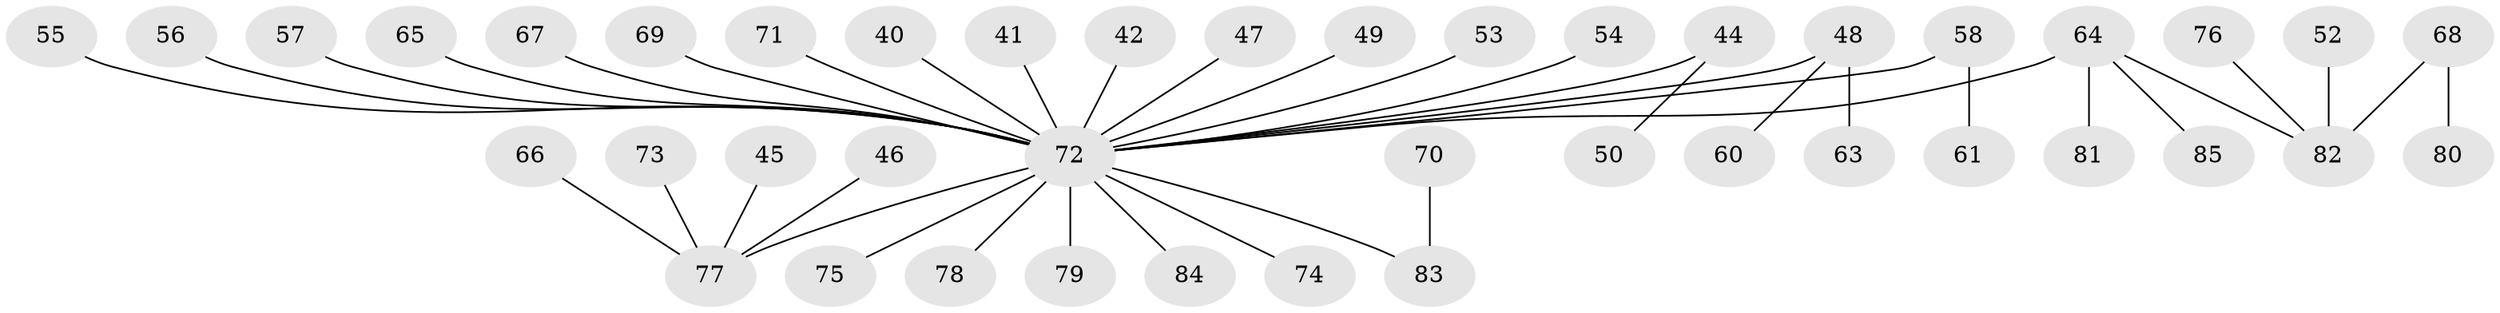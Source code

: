 // original degree distribution, {7: 0.011764705882352941, 9: 0.011764705882352941, 4: 0.10588235294117647, 5: 0.03529411764705882, 3: 0.08235294117647059, 1: 0.5647058823529412, 2: 0.18823529411764706}
// Generated by graph-tools (version 1.1) at 2025/53/03/09/25 04:53:18]
// undirected, 42 vertices, 41 edges
graph export_dot {
graph [start="1"]
  node [color=gray90,style=filled];
  40;
  41;
  42;
  44;
  45;
  46;
  47;
  48 [super="+12+18+37"];
  49;
  50;
  52;
  53;
  54;
  55;
  56;
  57;
  58 [super="+26"];
  60;
  61;
  63;
  64 [super="+51"];
  65;
  66 [super="+39"];
  67;
  68;
  69;
  70;
  71;
  72 [super="+10+9+20+62+21+29+31"];
  73;
  74;
  75;
  76;
  77 [super="+38"];
  78;
  79;
  80;
  81;
  82 [super="+43"];
  83 [super="+59"];
  84;
  85;
  40 -- 72;
  41 -- 72;
  42 -- 72;
  44 -- 50;
  44 -- 72;
  45 -- 77;
  46 -- 77;
  47 -- 72;
  48 -- 63;
  48 -- 60;
  48 -- 72;
  49 -- 72;
  52 -- 82;
  53 -- 72;
  54 -- 72;
  55 -- 72;
  56 -- 72;
  57 -- 72;
  58 -- 61;
  58 -- 72;
  64 -- 81;
  64 -- 82;
  64 -- 85;
  64 -- 72;
  65 -- 72;
  66 -- 77;
  67 -- 72;
  68 -- 80;
  68 -- 82;
  69 -- 72;
  70 -- 83;
  71 -- 72;
  72 -- 83;
  72 -- 74;
  72 -- 78;
  72 -- 79;
  72 -- 84;
  72 -- 77;
  72 -- 75;
  73 -- 77;
  76 -- 82;
}
